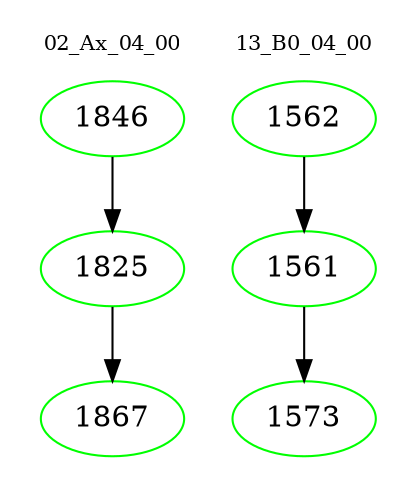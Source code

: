 digraph{
subgraph cluster_0 {
color = white
label = "02_Ax_04_00";
fontsize=10;
T0_1846 [label="1846", color="green"]
T0_1846 -> T0_1825 [color="black"]
T0_1825 [label="1825", color="green"]
T0_1825 -> T0_1867 [color="black"]
T0_1867 [label="1867", color="green"]
}
subgraph cluster_1 {
color = white
label = "13_B0_04_00";
fontsize=10;
T1_1562 [label="1562", color="green"]
T1_1562 -> T1_1561 [color="black"]
T1_1561 [label="1561", color="green"]
T1_1561 -> T1_1573 [color="black"]
T1_1573 [label="1573", color="green"]
}
}
